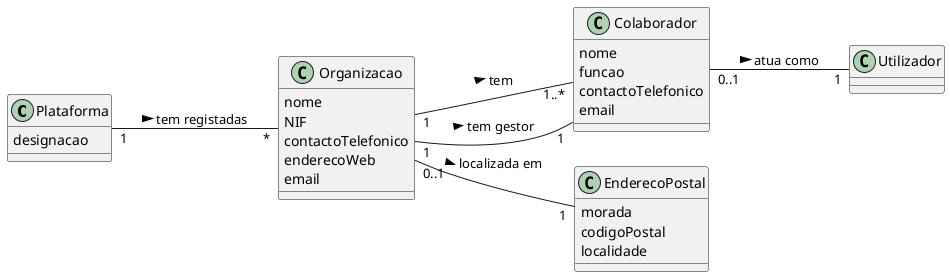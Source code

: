 @startuml
left to right direction
class Plataforma {
    designacao
}

class Organizacao {
    nome
    NIF
    contactoTelefonico
    enderecoWeb
    email
}

class Colaborador {
    nome
    funcao
    contactoTelefonico
    email
}
class EnderecoPostal {
    morada
    codigoPostal
    localidade
}
class Utilizador{
}
Plataforma "1" -- "*" Organizacao : tem registadas >
Organizacao "1" -- "1..*" Colaborador : tem >
Organizacao "1" -- "1" Colaborador : tem gestor >
Organizacao "0..1" -- "1" EnderecoPostal : localizada em >
Colaborador "0..1" -- "1" Utilizador: atua como >

@enduml